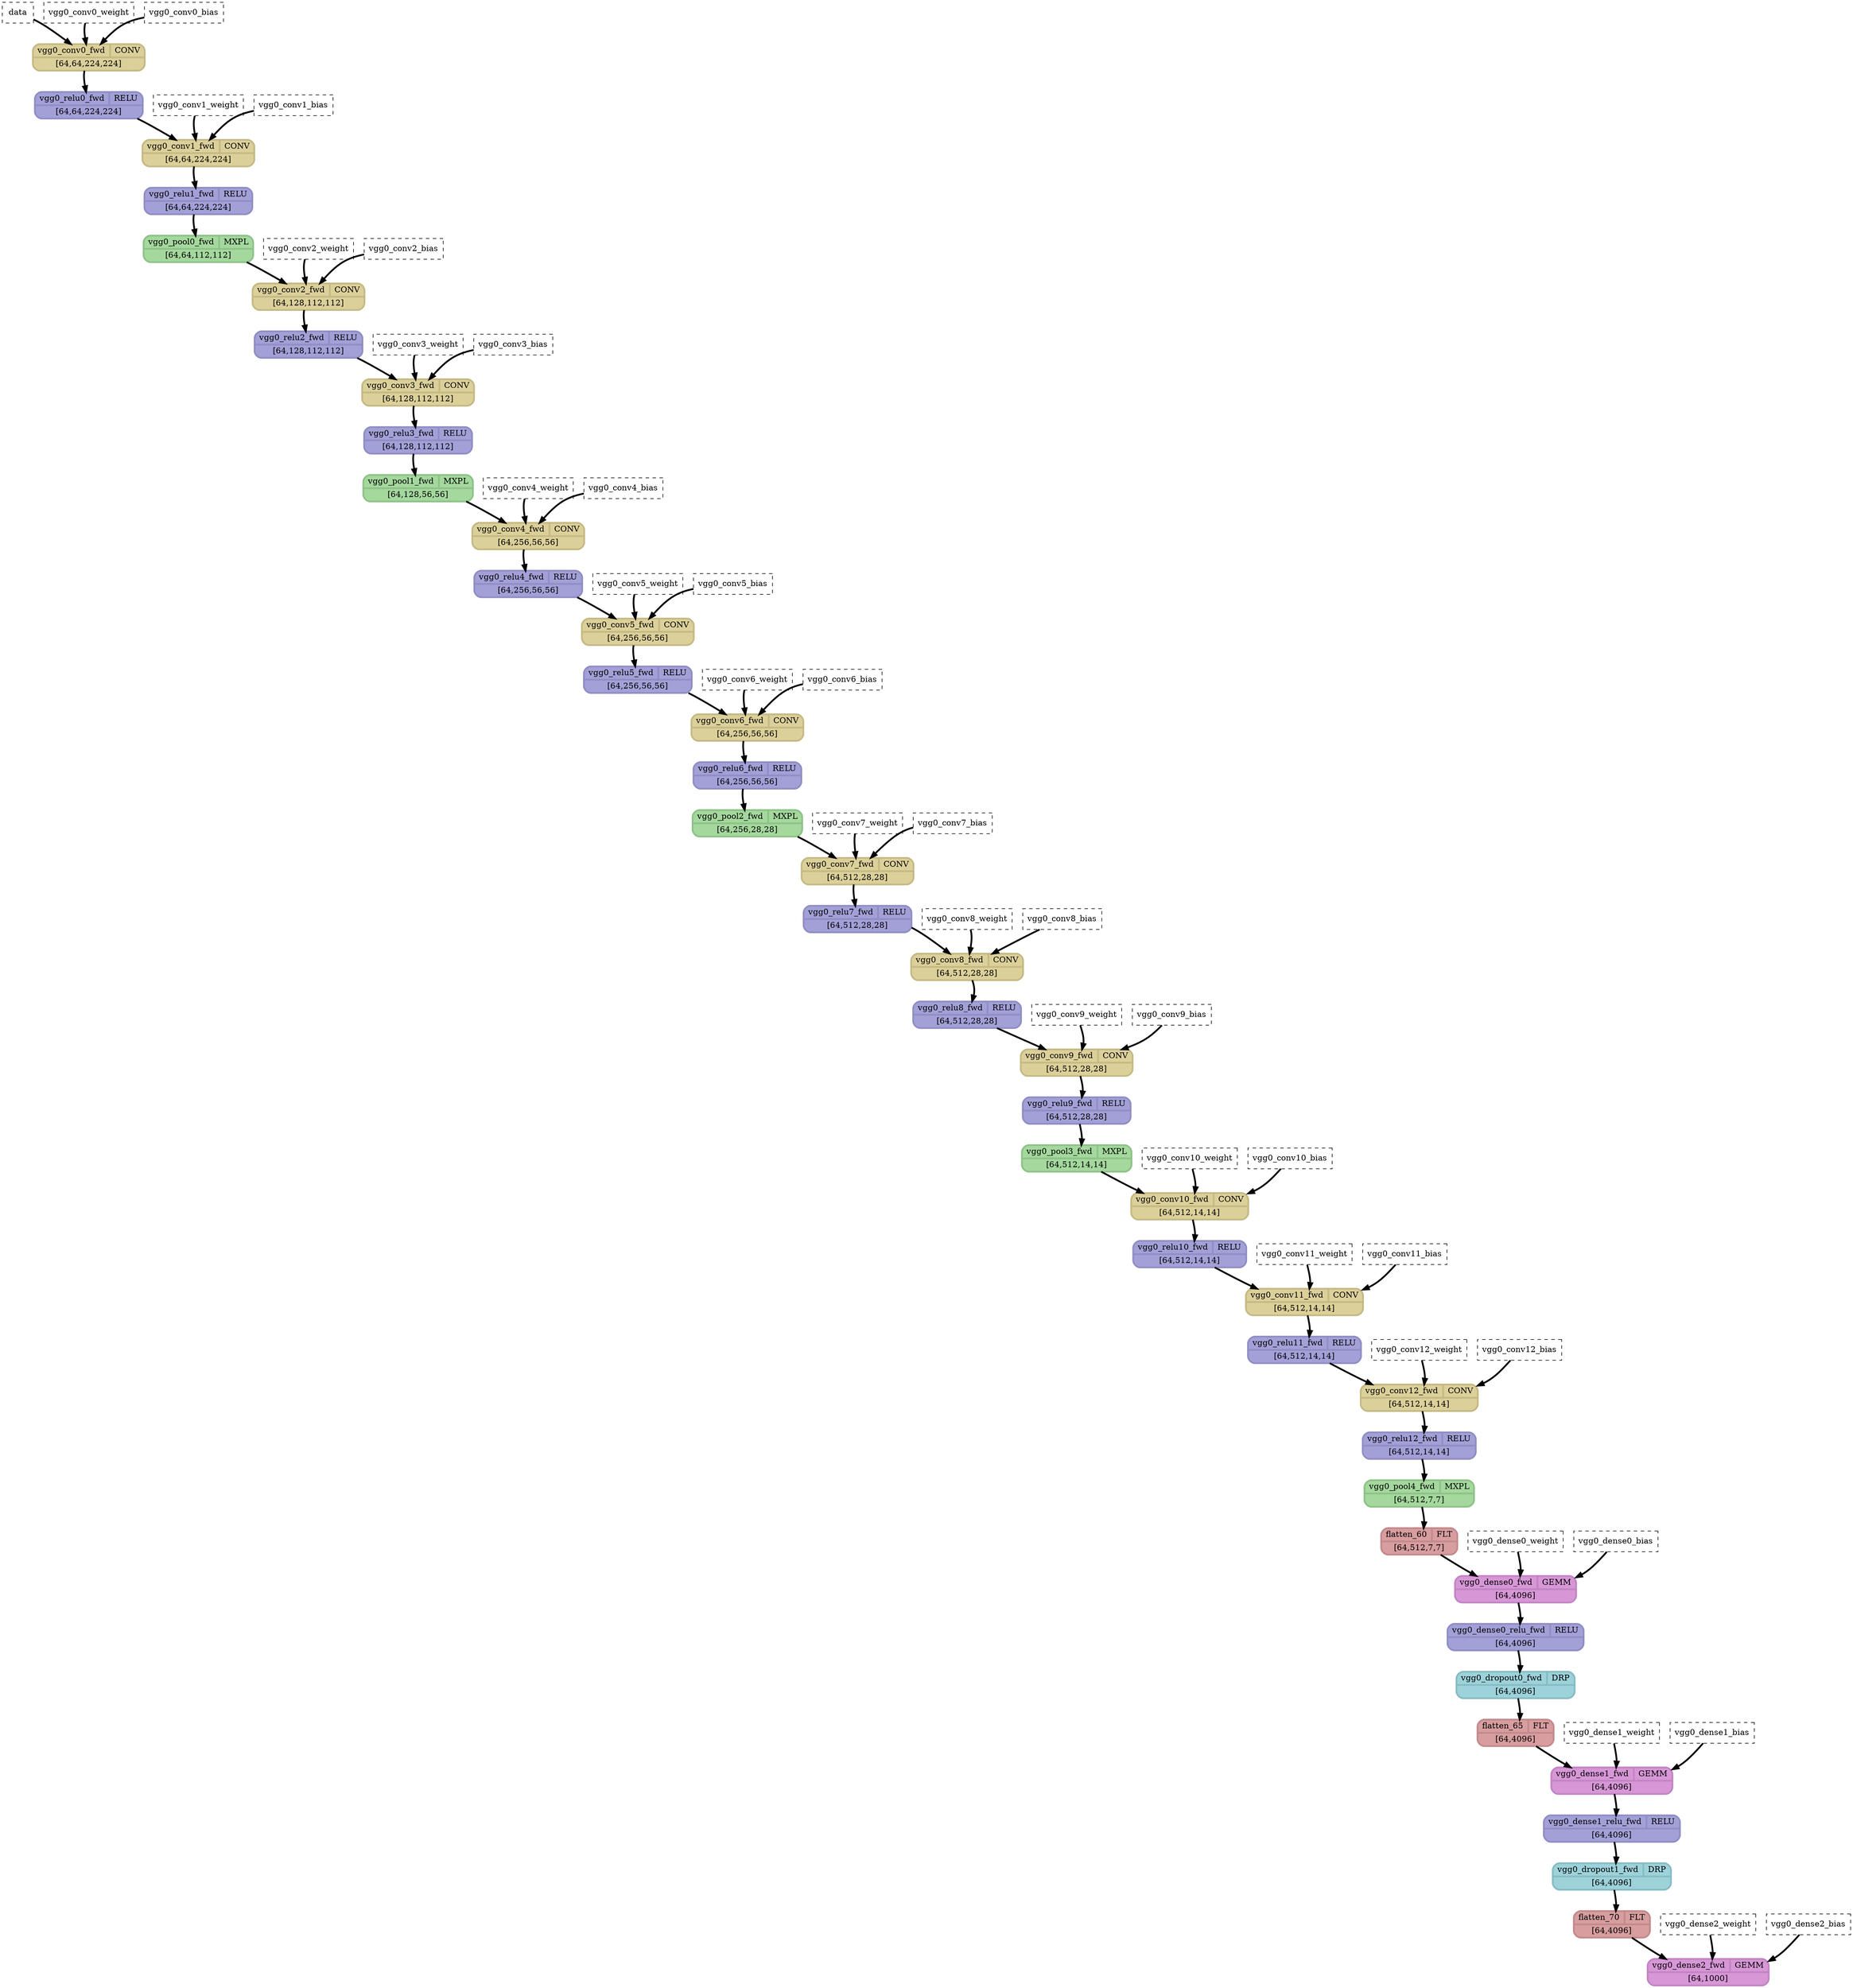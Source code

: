 strict digraph {
  graph [
    rankdir="TB"
    overlap=prism
    overlap_shrink=true
    splines=curved
  ];
  node [
    shape=Mrecord
  ];
  edge [
    penwidth=3
  ];

  // Node definitions.
  "data" [
    id=0
    name="data"
    type=constant_input
    label="data"
    inputs=""
    outputs=""
    shape=box
    style="filled,dashed"
    fillcolor="white"
  ];
  "vgg0_conv0_weight" [
    id=1
    name="vgg0_conv0_weight"
    type=constant_input
    label="vgg0_conv0_weight"
    inputs=""
    outputs=""
    shape=box
    style="filled,dashed"
    fillcolor="white"
  ];
  "vgg0_conv0_bias" [
    id=2
    name="vgg0_conv0_bias"
    type=constant_input
    label="vgg0_conv0_bias"
    inputs=""
    outputs=""
    shape=box
    style="filled,dashed"
    fillcolor="white"
  ];
  "vgg0_conv0_fwd" [
    id=3
    name="vgg0_conv0_fwd"
    type=Conv
    label="{ {vgg0_conv0_fwd  | CONV} | [64,64,224,224] }"
    inputs="data;vgg0_conv0_weight;vgg0_conv0_bias"
    outputs="vgg0_conv0_fwd"
    penwidth=3
    style=filled
    color="#c5b984"
    fontcolor="#000000"
    fillcolor="#dcd09a"
  ];
  "vgg0_relu0_fwd" [
    id=4
    name="vgg0_relu0_fwd"
    type=Relu
    label="{ {vgg0_relu0_fwd  | RELU} | [64,64,224,224] }"
    inputs="vgg0_conv0_fwd"
    outputs="vgg0_relu0_fwd"
    penwidth=3
    style=filled
    color="#908ec4"
    fontcolor="#000000"
    fillcolor="#a2a0d7"
  ];
  "vgg0_conv1_weight" [
    id=5
    name="vgg0_conv1_weight"
    type=constant_input
    label="vgg0_conv1_weight"
    inputs=""
    outputs=""
    shape=box
    style="filled,dashed"
    fillcolor="white"
  ];
  "vgg0_conv1_bias" [
    id=6
    name="vgg0_conv1_bias"
    type=constant_input
    label="vgg0_conv1_bias"
    inputs=""
    outputs=""
    shape=box
    style="filled,dashed"
    fillcolor="white"
  ];
  "vgg0_conv1_fwd" [
    id=7
    name="vgg0_conv1_fwd"
    type=Conv
    label="{ {vgg0_conv1_fwd  | CONV} | [64,64,224,224] }"
    inputs="vgg0_relu0_fwd;vgg0_conv1_weight;vgg0_conv1_bias"
    outputs="vgg0_conv1_fwd"
    penwidth=3
    style=filled
    color="#c5b984"
    fontcolor="#000000"
    fillcolor="#dcd09a"
  ];
  "vgg0_relu1_fwd" [
    id=8
    name="vgg0_relu1_fwd"
    type=Relu
    label="{ {vgg0_relu1_fwd  | RELU} | [64,64,224,224] }"
    inputs="vgg0_conv1_fwd"
    outputs="vgg0_relu1_fwd"
    penwidth=3
    style=filled
    color="#908ec4"
    fontcolor="#000000"
    fillcolor="#a2a0d7"
  ];
  "vgg0_pool0_fwd" [
    id=9
    name="vgg0_pool0_fwd"
    type=MaxPool
    label="{ {vgg0_pool0_fwd  | MXPL} | [64,64,112,112] }"
    inputs="vgg0_relu1_fwd"
    outputs="vgg0_pool0_fwd"
    penwidth=3
    style=filled
    color="#8ec288"
    fontcolor="#000000"
    fillcolor="#a4d89d"
  ];
  "vgg0_conv2_weight" [
    id=10
    name="vgg0_conv2_weight"
    type=constant_input
    label="vgg0_conv2_weight"
    inputs=""
    outputs=""
    shape=box
    style="filled,dashed"
    fillcolor="white"
  ];
  "vgg0_conv2_bias" [
    id=11
    name="vgg0_conv2_bias"
    type=constant_input
    label="vgg0_conv2_bias"
    inputs=""
    outputs=""
    shape=box
    style="filled,dashed"
    fillcolor="white"
  ];
  "vgg0_conv2_fwd" [
    id=12
    name="vgg0_conv2_fwd"
    type=Conv
    label="{ {vgg0_conv2_fwd  | CONV} | [64,128,112,112] }"
    inputs="vgg0_pool0_fwd;vgg0_conv2_weight;vgg0_conv2_bias"
    outputs="vgg0_conv2_fwd"
    penwidth=3
    style=filled
    color="#c5b984"
    fontcolor="#000000"
    fillcolor="#dcd09a"
  ];
  "vgg0_relu2_fwd" [
    id=13
    name="vgg0_relu2_fwd"
    type=Relu
    label="{ {vgg0_relu2_fwd  | RELU} | [64,128,112,112] }"
    inputs="vgg0_conv2_fwd"
    outputs="vgg0_relu2_fwd"
    penwidth=3
    style=filled
    color="#908ec4"
    fontcolor="#000000"
    fillcolor="#a2a0d7"
  ];
  "vgg0_conv3_weight" [
    id=14
    name="vgg0_conv3_weight"
    type=constant_input
    label="vgg0_conv3_weight"
    inputs=""
    outputs=""
    shape=box
    style="filled,dashed"
    fillcolor="white"
  ];
  "vgg0_conv3_bias" [
    id=15
    name="vgg0_conv3_bias"
    type=constant_input
    label="vgg0_conv3_bias"
    inputs=""
    outputs=""
    shape=box
    style="filled,dashed"
    fillcolor="white"
  ];
  "vgg0_conv3_fwd" [
    id=16
    name="vgg0_conv3_fwd"
    type=Conv
    label="{ {vgg0_conv3_fwd  | CONV} | [64,128,112,112] }"
    inputs="vgg0_relu2_fwd;vgg0_conv3_weight;vgg0_conv3_bias"
    outputs="vgg0_conv3_fwd"
    penwidth=3
    style=filled
    color="#c5b984"
    fontcolor="#000000"
    fillcolor="#dcd09a"
  ];
  "vgg0_relu3_fwd" [
    id=17
    name="vgg0_relu3_fwd"
    type=Relu
    label="{ {vgg0_relu3_fwd  | RELU} | [64,128,112,112] }"
    inputs="vgg0_conv3_fwd"
    outputs="vgg0_relu3_fwd"
    penwidth=3
    style=filled
    color="#908ec4"
    fontcolor="#000000"
    fillcolor="#a2a0d7"
  ];
  "vgg0_pool1_fwd" [
    id=18
    name="vgg0_pool1_fwd"
    type=MaxPool
    label="{ {vgg0_pool1_fwd  | MXPL} | [64,128,56,56] }"
    inputs="vgg0_relu3_fwd"
    outputs="vgg0_pool1_fwd"
    penwidth=3
    style=filled
    color="#8ec288"
    fontcolor="#000000"
    fillcolor="#a4d89d"
  ];
  "vgg0_conv4_weight" [
    id=19
    name="vgg0_conv4_weight"
    type=constant_input
    label="vgg0_conv4_weight"
    inputs=""
    outputs=""
    shape=box
    style="filled,dashed"
    fillcolor="white"
  ];
  "vgg0_conv4_bias" [
    id=20
    name="vgg0_conv4_bias"
    type=constant_input
    label="vgg0_conv4_bias"
    inputs=""
    outputs=""
    shape=box
    style="filled,dashed"
    fillcolor="white"
  ];
  "vgg0_conv4_fwd" [
    id=21
    name="vgg0_conv4_fwd"
    type=Conv
    label="{ {vgg0_conv4_fwd  | CONV} | [64,256,56,56] }"
    inputs="vgg0_pool1_fwd;vgg0_conv4_weight;vgg0_conv4_bias"
    outputs="vgg0_conv4_fwd"
    penwidth=3
    style=filled
    color="#c5b984"
    fontcolor="#000000"
    fillcolor="#dcd09a"
  ];
  "vgg0_relu4_fwd" [
    id=22
    name="vgg0_relu4_fwd"
    type=Relu
    label="{ {vgg0_relu4_fwd  | RELU} | [64,256,56,56] }"
    inputs="vgg0_conv4_fwd"
    outputs="vgg0_relu4_fwd"
    penwidth=3
    style=filled
    color="#908ec4"
    fontcolor="#000000"
    fillcolor="#a2a0d7"
  ];
  "vgg0_conv5_weight" [
    id=23
    name="vgg0_conv5_weight"
    type=constant_input
    label="vgg0_conv5_weight"
    inputs=""
    outputs=""
    shape=box
    style="filled,dashed"
    fillcolor="white"
  ];
  "vgg0_conv5_bias" [
    id=24
    name="vgg0_conv5_bias"
    type=constant_input
    label="vgg0_conv5_bias"
    inputs=""
    outputs=""
    shape=box
    style="filled,dashed"
    fillcolor="white"
  ];
  "vgg0_conv5_fwd" [
    id=25
    name="vgg0_conv5_fwd"
    type=Conv
    label="{ {vgg0_conv5_fwd  | CONV} | [64,256,56,56] }"
    inputs="vgg0_relu4_fwd;vgg0_conv5_weight;vgg0_conv5_bias"
    outputs="vgg0_conv5_fwd"
    penwidth=3
    style=filled
    color="#c5b984"
    fontcolor="#000000"
    fillcolor="#dcd09a"
  ];
  "vgg0_relu5_fwd" [
    id=26
    name="vgg0_relu5_fwd"
    type=Relu
    label="{ {vgg0_relu5_fwd  | RELU} | [64,256,56,56] }"
    inputs="vgg0_conv5_fwd"
    outputs="vgg0_relu5_fwd"
    penwidth=3
    style=filled
    color="#908ec4"
    fontcolor="#000000"
    fillcolor="#a2a0d7"
  ];
  "vgg0_conv6_weight" [
    id=27
    name="vgg0_conv6_weight"
    type=constant_input
    label="vgg0_conv6_weight"
    inputs=""
    outputs=""
    shape=box
    style="filled,dashed"
    fillcolor="white"
  ];
  "vgg0_conv6_bias" [
    id=28
    name="vgg0_conv6_bias"
    type=constant_input
    label="vgg0_conv6_bias"
    inputs=""
    outputs=""
    shape=box
    style="filled,dashed"
    fillcolor="white"
  ];
  "vgg0_conv6_fwd" [
    id=29
    name="vgg0_conv6_fwd"
    type=Conv
    label="{ {vgg0_conv6_fwd  | CONV} | [64,256,56,56] }"
    inputs="vgg0_relu5_fwd;vgg0_conv6_weight;vgg0_conv6_bias"
    outputs="vgg0_conv6_fwd"
    penwidth=3
    style=filled
    color="#c5b984"
    fontcolor="#000000"
    fillcolor="#dcd09a"
  ];
  "vgg0_relu6_fwd" [
    id=30
    name="vgg0_relu6_fwd"
    type=Relu
    label="{ {vgg0_relu6_fwd  | RELU} | [64,256,56,56] }"
    inputs="vgg0_conv6_fwd"
    outputs="vgg0_relu6_fwd"
    penwidth=3
    style=filled
    color="#908ec4"
    fontcolor="#000000"
    fillcolor="#a2a0d7"
  ];
  "vgg0_pool2_fwd" [
    id=31
    name="vgg0_pool2_fwd"
    type=MaxPool
    label="{ {vgg0_pool2_fwd  | MXPL} | [64,256,28,28] }"
    inputs="vgg0_relu6_fwd"
    outputs="vgg0_pool2_fwd"
    penwidth=3
    style=filled
    color="#8ec288"
    fontcolor="#000000"
    fillcolor="#a4d89d"
  ];
  "vgg0_conv7_weight" [
    id=32
    name="vgg0_conv7_weight"
    type=constant_input
    label="vgg0_conv7_weight"
    inputs=""
    outputs=""
    shape=box
    style="filled,dashed"
    fillcolor="white"
  ];
  "vgg0_conv7_bias" [
    id=33
    name="vgg0_conv7_bias"
    type=constant_input
    label="vgg0_conv7_bias"
    inputs=""
    outputs=""
    shape=box
    style="filled,dashed"
    fillcolor="white"
  ];
  "vgg0_conv7_fwd" [
    id=34
    name="vgg0_conv7_fwd"
    type=Conv
    label="{ {vgg0_conv7_fwd  | CONV} | [64,512,28,28] }"
    inputs="vgg0_pool2_fwd;vgg0_conv7_weight;vgg0_conv7_bias"
    outputs="vgg0_conv7_fwd"
    penwidth=3
    style=filled
    color="#c5b984"
    fontcolor="#000000"
    fillcolor="#dcd09a"
  ];
  "vgg0_relu7_fwd" [
    id=35
    name="vgg0_relu7_fwd"
    type=Relu
    label="{ {vgg0_relu7_fwd  | RELU} | [64,512,28,28] }"
    inputs="vgg0_conv7_fwd"
    outputs="vgg0_relu7_fwd"
    penwidth=3
    style=filled
    color="#908ec4"
    fontcolor="#000000"
    fillcolor="#a2a0d7"
  ];
  "vgg0_conv8_weight" [
    id=36
    name="vgg0_conv8_weight"
    type=constant_input
    label="vgg0_conv8_weight"
    inputs=""
    outputs=""
    shape=box
    style="filled,dashed"
    fillcolor="white"
  ];
  "vgg0_conv8_bias" [
    id=37
    name="vgg0_conv8_bias"
    type=constant_input
    label="vgg0_conv8_bias"
    inputs=""
    outputs=""
    shape=box
    style="filled,dashed"
    fillcolor="white"
  ];
  "vgg0_conv8_fwd" [
    id=38
    name="vgg0_conv8_fwd"
    type=Conv
    label="{ {vgg0_conv8_fwd  | CONV} | [64,512,28,28] }"
    inputs="vgg0_relu7_fwd;vgg0_conv8_weight;vgg0_conv8_bias"
    outputs="vgg0_conv8_fwd"
    penwidth=3
    style=filled
    color="#c5b984"
    fontcolor="#000000"
    fillcolor="#dcd09a"
  ];
  "vgg0_relu8_fwd" [
    id=39
    name="vgg0_relu8_fwd"
    type=Relu
    label="{ {vgg0_relu8_fwd  | RELU} | [64,512,28,28] }"
    inputs="vgg0_conv8_fwd"
    outputs="vgg0_relu8_fwd"
    penwidth=3
    style=filled
    color="#908ec4"
    fontcolor="#000000"
    fillcolor="#a2a0d7"
  ];
  "vgg0_conv9_weight" [
    id=40
    name="vgg0_conv9_weight"
    type=constant_input
    label="vgg0_conv9_weight"
    inputs=""
    outputs=""
    shape=box
    style="filled,dashed"
    fillcolor="white"
  ];
  "vgg0_conv9_bias" [
    id=41
    name="vgg0_conv9_bias"
    type=constant_input
    label="vgg0_conv9_bias"
    inputs=""
    outputs=""
    shape=box
    style="filled,dashed"
    fillcolor="white"
  ];
  "vgg0_conv9_fwd" [
    id=42
    name="vgg0_conv9_fwd"
    type=Conv
    label="{ {vgg0_conv9_fwd  | CONV} | [64,512,28,28] }"
    inputs="vgg0_relu8_fwd;vgg0_conv9_weight;vgg0_conv9_bias"
    outputs="vgg0_conv9_fwd"
    penwidth=3
    style=filled
    color="#c5b984"
    fontcolor="#000000"
    fillcolor="#dcd09a"
  ];
  "vgg0_relu9_fwd" [
    id=43
    name="vgg0_relu9_fwd"
    type=Relu
    label="{ {vgg0_relu9_fwd  | RELU} | [64,512,28,28] }"
    inputs="vgg0_conv9_fwd"
    outputs="vgg0_relu9_fwd"
    penwidth=3
    style=filled
    color="#908ec4"
    fontcolor="#000000"
    fillcolor="#a2a0d7"
  ];
  "vgg0_pool3_fwd" [
    id=44
    name="vgg0_pool3_fwd"
    type=MaxPool
    label="{ {vgg0_pool3_fwd  | MXPL} | [64,512,14,14] }"
    inputs="vgg0_relu9_fwd"
    outputs="vgg0_pool3_fwd"
    penwidth=3
    style=filled
    color="#8ec288"
    fontcolor="#000000"
    fillcolor="#a4d89d"
  ];
  "vgg0_conv10_weight" [
    id=45
    name="vgg0_conv10_weight"
    type=constant_input
    label="vgg0_conv10_weight"
    inputs=""
    outputs=""
    shape=box
    style="filled,dashed"
    fillcolor="white"
  ];
  "vgg0_conv10_bias" [
    id=46
    name="vgg0_conv10_bias"
    type=constant_input
    label="vgg0_conv10_bias"
    inputs=""
    outputs=""
    shape=box
    style="filled,dashed"
    fillcolor="white"
  ];
  "vgg0_conv10_fwd" [
    id=47
    name="vgg0_conv10_fwd"
    type=Conv
    label="{ {vgg0_conv10_fwd  | CONV} | [64,512,14,14] }"
    inputs="vgg0_pool3_fwd;vgg0_conv10_weight;vgg0_conv10_bias"
    outputs="vgg0_conv10_fwd"
    penwidth=3
    style=filled
    color="#c5b984"
    fontcolor="#000000"
    fillcolor="#dcd09a"
  ];
  "vgg0_relu10_fwd" [
    id=48
    name="vgg0_relu10_fwd"
    type=Relu
    label="{ {vgg0_relu10_fwd  | RELU} | [64,512,14,14] }"
    inputs="vgg0_conv10_fwd"
    outputs="vgg0_relu10_fwd"
    penwidth=3
    style=filled
    color="#908ec4"
    fontcolor="#000000"
    fillcolor="#a2a0d7"
  ];
  "vgg0_conv11_weight" [
    id=49
    name="vgg0_conv11_weight"
    type=constant_input
    label="vgg0_conv11_weight"
    inputs=""
    outputs=""
    shape=box
    style="filled,dashed"
    fillcolor="white"
  ];
  "vgg0_conv11_bias" [
    id=50
    name="vgg0_conv11_bias"
    type=constant_input
    label="vgg0_conv11_bias"
    inputs=""
    outputs=""
    shape=box
    style="filled,dashed"
    fillcolor="white"
  ];
  "vgg0_conv11_fwd" [
    id=51
    name="vgg0_conv11_fwd"
    type=Conv
    label="{ {vgg0_conv11_fwd  | CONV} | [64,512,14,14] }"
    inputs="vgg0_relu10_fwd;vgg0_conv11_weight;vgg0_conv11_bias"
    outputs="vgg0_conv11_fwd"
    penwidth=3
    style=filled
    color="#c5b984"
    fontcolor="#000000"
    fillcolor="#dcd09a"
  ];
  "vgg0_relu11_fwd" [
    id=52
    name="vgg0_relu11_fwd"
    type=Relu
    label="{ {vgg0_relu11_fwd  | RELU} | [64,512,14,14] }"
    inputs="vgg0_conv11_fwd"
    outputs="vgg0_relu11_fwd"
    penwidth=3
    style=filled
    color="#908ec4"
    fontcolor="#000000"
    fillcolor="#a2a0d7"
  ];
  "vgg0_conv12_weight" [
    id=53
    name="vgg0_conv12_weight"
    type=constant_input
    label="vgg0_conv12_weight"
    inputs=""
    outputs=""
    shape=box
    style="filled,dashed"
    fillcolor="white"
  ];
  "vgg0_conv12_bias" [
    id=54
    name="vgg0_conv12_bias"
    type=constant_input
    label="vgg0_conv12_bias"
    inputs=""
    outputs=""
    shape=box
    style="filled,dashed"
    fillcolor="white"
  ];
  "vgg0_conv12_fwd" [
    id=55
    name="vgg0_conv12_fwd"
    type=Conv
    label="{ {vgg0_conv12_fwd  | CONV} | [64,512,14,14] }"
    inputs="vgg0_relu11_fwd;vgg0_conv12_weight;vgg0_conv12_bias"
    outputs="vgg0_conv12_fwd"
    penwidth=3
    style=filled
    color="#c5b984"
    fontcolor="#000000"
    fillcolor="#dcd09a"
  ];
  "vgg0_relu12_fwd" [
    id=56
    name="vgg0_relu12_fwd"
    type=Relu
    label="{ {vgg0_relu12_fwd  | RELU} | [64,512,14,14] }"
    inputs="vgg0_conv12_fwd"
    outputs="vgg0_relu12_fwd"
    penwidth=3
    style=filled
    color="#908ec4"
    fontcolor="#000000"
    fillcolor="#a2a0d7"
  ];
  "vgg0_pool4_fwd" [
    id=57
    name="vgg0_pool4_fwd"
    type=MaxPool
    label="{ {vgg0_pool4_fwd  | MXPL} | [64,512,7,7] }"
    inputs="vgg0_relu12_fwd"
    outputs="vgg0_pool4_fwd"
    penwidth=3
    style=filled
    color="#8ec288"
    fontcolor="#000000"
    fillcolor="#a4d89d"
  ];
  "flatten_60" [
    id=58
    name="flatten_60"
    type=Flatten
    label="{ {flatten_60  | FLT} | [64,512,7,7] }"
    inputs="vgg0_pool4_fwd"
    outputs="flatten_60"
    penwidth=3
    style=filled
    color="#c38a8d"
    fontcolor="#000000"
    fillcolor="#d79d9f"
  ];
  "vgg0_dense0_weight" [
    id=59
    name="vgg0_dense0_weight"
    type=constant_input
    label="vgg0_dense0_weight"
    inputs=""
    outputs=""
    shape=box
    style="filled,dashed"
    fillcolor="white"
  ];
  "vgg0_dense0_bias" [
    id=60
    name="vgg0_dense0_bias"
    type=constant_input
    label="vgg0_dense0_bias"
    inputs=""
    outputs=""
    shape=box
    style="filled,dashed"
    fillcolor="white"
  ];
  "vgg0_dense0_fwd" [
    id=61
    name="vgg0_dense0_fwd"
    type=Gemm
    label="{ {vgg0_dense0_fwd  | GEMM} | [64,4096] }"
    inputs="flatten_60;vgg0_dense0_weight;vgg0_dense0_bias"
    outputs="vgg0_dense0_fwd"
    penwidth=3
    style=filled
    color="#c384c4"
    fontcolor="#000000"
    fillcolor="#d797d7"
  ];
  "vgg0_dense0_relu_fwd" [
    id=62
    name="vgg0_dense0_relu_fwd"
    type=Relu
    label="{ {vgg0_dense0_relu_fwd  | RELU} | [64,4096] }"
    inputs="vgg0_dense0_fwd"
    outputs="vgg0_dense0_relu_fwd"
    penwidth=3
    style=filled
    color="#908ec4"
    fontcolor="#000000"
    fillcolor="#a2a0d7"
  ];
  "vgg0_dropout0_fwd" [
    id=63
    name="vgg0_dropout0_fwd"
    type=Dropout
    label="{ {vgg0_dropout0_fwd  | DRP} | [64,4096] }"
    inputs="vgg0_dense0_relu_fwd"
    outputs="vgg0_dropout0_fwd"
    penwidth=3
    style=filled
    color="#87bcc3"
    fontcolor="#000000"
    fillcolor="#9dd2da"
  ];
  "flatten_65" [
    id=64
    name="flatten_65"
    type=Flatten
    label="{ {flatten_65  | FLT} | [64,4096] }"
    inputs="vgg0_dropout0_fwd"
    outputs="flatten_65"
    penwidth=3
    style=filled
    color="#c38a8d"
    fontcolor="#000000"
    fillcolor="#d79d9f"
  ];
  "vgg0_dense1_weight" [
    id=65
    name="vgg0_dense1_weight"
    type=constant_input
    label="vgg0_dense1_weight"
    inputs=""
    outputs=""
    shape=box
    style="filled,dashed"
    fillcolor="white"
  ];
  "vgg0_dense1_bias" [
    id=66
    name="vgg0_dense1_bias"
    type=constant_input
    label="vgg0_dense1_bias"
    inputs=""
    outputs=""
    shape=box
    style="filled,dashed"
    fillcolor="white"
  ];
  "vgg0_dense1_fwd" [
    id=67
    name="vgg0_dense1_fwd"
    type=Gemm
    label="{ {vgg0_dense1_fwd  | GEMM} | [64,4096] }"
    inputs="flatten_65;vgg0_dense1_weight;vgg0_dense1_bias"
    outputs="vgg0_dense1_fwd"
    penwidth=3
    style=filled
    color="#c384c4"
    fontcolor="#000000"
    fillcolor="#d797d7"
  ];
  "vgg0_dense1_relu_fwd" [
    id=68
    name="vgg0_dense1_relu_fwd"
    type=Relu
    label="{ {vgg0_dense1_relu_fwd  | RELU} | [64,4096] }"
    inputs="vgg0_dense1_fwd"
    outputs="vgg0_dense1_relu_fwd"
    penwidth=3
    style=filled
    color="#908ec4"
    fontcolor="#000000"
    fillcolor="#a2a0d7"
  ];
  "vgg0_dropout1_fwd" [
    id=69
    name="vgg0_dropout1_fwd"
    type=Dropout
    label="{ {vgg0_dropout1_fwd  | DRP} | [64,4096] }"
    inputs="vgg0_dense1_relu_fwd"
    outputs="vgg0_dropout1_fwd"
    penwidth=3
    style=filled
    color="#87bcc3"
    fontcolor="#000000"
    fillcolor="#9dd2da"
  ];
  "flatten_70" [
    id=70
    name="flatten_70"
    type=Flatten
    label="{ {flatten_70  | FLT} | [64,4096] }"
    inputs="vgg0_dropout1_fwd"
    outputs="flatten_70"
    penwidth=3
    style=filled
    color="#c38a8d"
    fontcolor="#000000"
    fillcolor="#d79d9f"
  ];
  "vgg0_dense2_weight" [
    id=71
    name="vgg0_dense2_weight"
    type=constant_input
    label="vgg0_dense2_weight"
    inputs=""
    outputs=""
    shape=box
    style="filled,dashed"
    fillcolor="white"
  ];
  "vgg0_dense2_bias" [
    id=72
    name="vgg0_dense2_bias"
    type=constant_input
    label="vgg0_dense2_bias"
    inputs=""
    outputs=""
    shape=box
    style="filled,dashed"
    fillcolor="white"
  ];
  "vgg0_dense2_fwd" [
    id=73
    name="vgg0_dense2_fwd"
    type=Gemm
    label="{ {vgg0_dense2_fwd  | GEMM} | [64,1000] }"
    inputs="flatten_70;vgg0_dense2_weight;vgg0_dense2_bias"
    outputs="vgg0_dense2_fwd"
    penwidth=3
    style=filled
    color="#c384c4"
    fontcolor="#000000"
    fillcolor="#d797d7"
  ];

  // Edge definitions.
  "data" -> "vgg0_conv0_fwd";
  "vgg0_conv0_weight" -> "vgg0_conv0_fwd";
  "vgg0_conv0_bias" -> "vgg0_conv0_fwd";
  "vgg0_conv0_fwd" -> "vgg0_relu0_fwd";
  "vgg0_relu0_fwd" -> "vgg0_conv1_fwd";
  "vgg0_conv1_weight" -> "vgg0_conv1_fwd";
  "vgg0_conv1_bias" -> "vgg0_conv1_fwd";
  "vgg0_conv1_fwd" -> "vgg0_relu1_fwd";
  "vgg0_relu1_fwd" -> "vgg0_pool0_fwd";
  "vgg0_pool0_fwd" -> "vgg0_conv2_fwd";
  "vgg0_conv2_weight" -> "vgg0_conv2_fwd";
  "vgg0_conv2_bias" -> "vgg0_conv2_fwd";
  "vgg0_conv2_fwd" -> "vgg0_relu2_fwd";
  "vgg0_relu2_fwd" -> "vgg0_conv3_fwd";
  "vgg0_conv3_weight" -> "vgg0_conv3_fwd";
  "vgg0_conv3_bias" -> "vgg0_conv3_fwd";
  "vgg0_conv3_fwd" -> "vgg0_relu3_fwd";
  "vgg0_relu3_fwd" -> "vgg0_pool1_fwd";
  "vgg0_pool1_fwd" -> "vgg0_conv4_fwd";
  "vgg0_conv4_weight" -> "vgg0_conv4_fwd";
  "vgg0_conv4_bias" -> "vgg0_conv4_fwd";
  "vgg0_conv4_fwd" -> "vgg0_relu4_fwd";
  "vgg0_relu4_fwd" -> "vgg0_conv5_fwd";
  "vgg0_conv5_weight" -> "vgg0_conv5_fwd";
  "vgg0_conv5_bias" -> "vgg0_conv5_fwd";
  "vgg0_conv5_fwd" -> "vgg0_relu5_fwd";
  "vgg0_relu5_fwd" -> "vgg0_conv6_fwd";
  "vgg0_conv6_weight" -> "vgg0_conv6_fwd";
  "vgg0_conv6_bias" -> "vgg0_conv6_fwd";
  "vgg0_conv6_fwd" -> "vgg0_relu6_fwd";
  "vgg0_relu6_fwd" -> "vgg0_pool2_fwd";
  "vgg0_pool2_fwd" -> "vgg0_conv7_fwd";
  "vgg0_conv7_weight" -> "vgg0_conv7_fwd";
  "vgg0_conv7_bias" -> "vgg0_conv7_fwd";
  "vgg0_conv7_fwd" -> "vgg0_relu7_fwd";
  "vgg0_relu7_fwd" -> "vgg0_conv8_fwd";
  "vgg0_conv8_weight" -> "vgg0_conv8_fwd";
  "vgg0_conv8_bias" -> "vgg0_conv8_fwd";
  "vgg0_conv8_fwd" -> "vgg0_relu8_fwd";
  "vgg0_relu8_fwd" -> "vgg0_conv9_fwd";
  "vgg0_conv9_weight" -> "vgg0_conv9_fwd";
  "vgg0_conv9_bias" -> "vgg0_conv9_fwd";
  "vgg0_conv9_fwd" -> "vgg0_relu9_fwd";
  "vgg0_relu9_fwd" -> "vgg0_pool3_fwd";
  "vgg0_pool3_fwd" -> "vgg0_conv10_fwd";
  "vgg0_conv10_weight" -> "vgg0_conv10_fwd";
  "vgg0_conv10_bias" -> "vgg0_conv10_fwd";
  "vgg0_conv10_fwd" -> "vgg0_relu10_fwd";
  "vgg0_relu10_fwd" -> "vgg0_conv11_fwd";
  "vgg0_conv11_weight" -> "vgg0_conv11_fwd";
  "vgg0_conv11_bias" -> "vgg0_conv11_fwd";
  "vgg0_conv11_fwd" -> "vgg0_relu11_fwd";
  "vgg0_relu11_fwd" -> "vgg0_conv12_fwd";
  "vgg0_conv12_weight" -> "vgg0_conv12_fwd";
  "vgg0_conv12_bias" -> "vgg0_conv12_fwd";
  "vgg0_conv12_fwd" -> "vgg0_relu12_fwd";
  "vgg0_relu12_fwd" -> "vgg0_pool4_fwd";
  "vgg0_pool4_fwd" -> "flatten_60";
  "flatten_60" -> "vgg0_dense0_fwd";
  "vgg0_dense0_weight" -> "vgg0_dense0_fwd";
  "vgg0_dense0_bias" -> "vgg0_dense0_fwd";
  "vgg0_dense0_fwd" -> "vgg0_dense0_relu_fwd";
  "vgg0_dense0_relu_fwd" -> "vgg0_dropout0_fwd";
  "vgg0_dropout0_fwd" -> "flatten_65";
  "flatten_65" -> "vgg0_dense1_fwd";
  "vgg0_dense1_weight" -> "vgg0_dense1_fwd";
  "vgg0_dense1_bias" -> "vgg0_dense1_fwd";
  "vgg0_dense1_fwd" -> "vgg0_dense1_relu_fwd";
  "vgg0_dense1_relu_fwd" -> "vgg0_dropout1_fwd";
  "vgg0_dropout1_fwd" -> "flatten_70";
  "flatten_70" -> "vgg0_dense2_fwd";
  "vgg0_dense2_weight" -> "vgg0_dense2_fwd";
  "vgg0_dense2_bias" -> "vgg0_dense2_fwd";
}